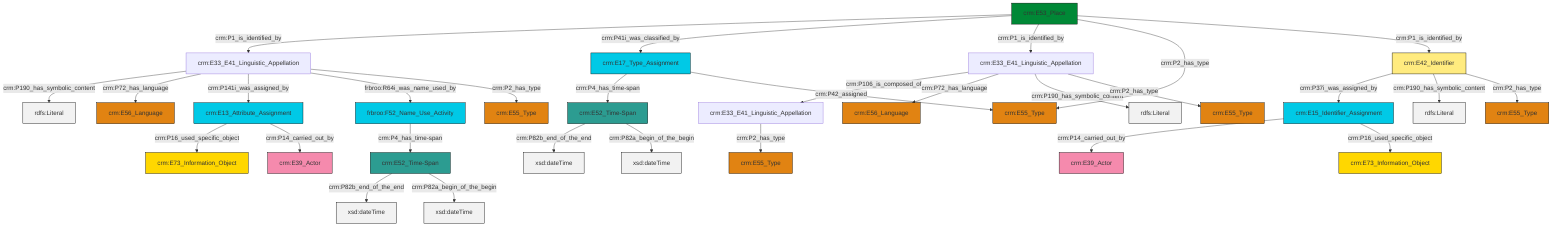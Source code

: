 graph TD
classDef Literal fill:#f2f2f2,stroke:#000000;
classDef CRM_Entity fill:#FFFFFF,stroke:#000000;
classDef Temporal_Entity fill:#00C9E6, stroke:#000000;
classDef Type fill:#E18312, stroke:#000000;
classDef Time-Span fill:#2C9C91, stroke:#000000;
classDef Appellation fill:#FFEB7F, stroke:#000000;
classDef Place fill:#008836, stroke:#000000;
classDef Persistent_Item fill:#B266B2, stroke:#000000;
classDef Conceptual_Object fill:#FFD700, stroke:#000000;
classDef Physical_Thing fill:#D2B48C, stroke:#000000;
classDef Actor fill:#f58aad, stroke:#000000;
classDef PC_Classes fill:#4ce600, stroke:#000000;
classDef Multi fill:#cccccc,stroke:#000000;

0["crm:E53_Place"]:::Place -->|crm:P1_is_identified_by| 1["crm:E33_E41_Linguistic_Appellation"]:::Default
0["crm:E53_Place"]:::Place -->|crm:P41i_was_classified_by| 4["crm:E17_Type_Assignment"]:::Temporal_Entity
5["crm:E13_Attribute_Assignment"]:::Temporal_Entity -->|crm:P16_used_specific_object| 6["crm:E73_Information_Object"]:::Conceptual_Object
1["crm:E33_E41_Linguistic_Appellation"]:::Default -->|crm:P190_has_symbolic_content| 8[rdfs:Literal]:::Literal
2["crm:E42_Identifier"]:::Appellation -->|crm:P37i_was_assigned_by| 13["crm:E15_Identifier_Assignment"]:::Temporal_Entity
14["crm:E52_Time-Span"]:::Time-Span -->|crm:P82b_end_of_the_end| 15[xsd:dateTime]:::Literal
0["crm:E53_Place"]:::Place -->|crm:P1_is_identified_by| 16["crm:E33_E41_Linguistic_Appellation"]:::Default
16["crm:E33_E41_Linguistic_Appellation"]:::Default -->|crm:P106_is_composed_of| 17["crm:E33_E41_Linguistic_Appellation"]:::Default
17["crm:E33_E41_Linguistic_Appellation"]:::Default -->|crm:P2_has_type| 23["crm:E55_Type"]:::Type
26["crm:E52_Time-Span"]:::Time-Span -->|crm:P82b_end_of_the_end| 27[xsd:dateTime]:::Literal
4["crm:E17_Type_Assignment"]:::Temporal_Entity -->|crm:P4_has_time-span| 14["crm:E52_Time-Span"]:::Time-Span
30["frbroo:F52_Name_Use_Activity"]:::Temporal_Entity -->|crm:P4_has_time-span| 26["crm:E52_Time-Span"]:::Time-Span
16["crm:E33_E41_Linguistic_Appellation"]:::Default -->|crm:P72_has_language| 31["crm:E56_Language"]:::Type
14["crm:E52_Time-Span"]:::Time-Span -->|crm:P82a_begin_of_the_begin| 32[xsd:dateTime]:::Literal
2["crm:E42_Identifier"]:::Appellation -->|crm:P190_has_symbolic_content| 34[rdfs:Literal]:::Literal
1["crm:E33_E41_Linguistic_Appellation"]:::Default -->|crm:P72_has_language| 19["crm:E56_Language"]:::Type
13["crm:E15_Identifier_Assignment"]:::Temporal_Entity -->|crm:P14_carried_out_by| 24["crm:E39_Actor"]:::Actor
5["crm:E13_Attribute_Assignment"]:::Temporal_Entity -->|crm:P14_carried_out_by| 38["crm:E39_Actor"]:::Actor
4["crm:E17_Type_Assignment"]:::Temporal_Entity -->|crm:P42_assigned| 41["crm:E55_Type"]:::Type
1["crm:E33_E41_Linguistic_Appellation"]:::Default -->|crm:P141i_was_assigned_by| 5["crm:E13_Attribute_Assignment"]:::Temporal_Entity
13["crm:E15_Identifier_Assignment"]:::Temporal_Entity -->|crm:P16_used_specific_object| 35["crm:E73_Information_Object"]:::Conceptual_Object
1["crm:E33_E41_Linguistic_Appellation"]:::Default -->|frbroo:R64i_was_name_used_by| 30["frbroo:F52_Name_Use_Activity"]:::Temporal_Entity
26["crm:E52_Time-Span"]:::Time-Span -->|crm:P82a_begin_of_the_begin| 44[xsd:dateTime]:::Literal
1["crm:E33_E41_Linguistic_Appellation"]:::Default -->|crm:P2_has_type| 9["crm:E55_Type"]:::Type
2["crm:E42_Identifier"]:::Appellation -->|crm:P2_has_type| 39["crm:E55_Type"]:::Type
16["crm:E33_E41_Linguistic_Appellation"]:::Default -->|crm:P190_has_symbolic_content| 50[rdfs:Literal]:::Literal
16["crm:E33_E41_Linguistic_Appellation"]:::Default -->|crm:P2_has_type| 11["crm:E55_Type"]:::Type
0["crm:E53_Place"]:::Place -->|crm:P2_has_type| 41["crm:E55_Type"]:::Type
0["crm:E53_Place"]:::Place -->|crm:P1_is_identified_by| 2["crm:E42_Identifier"]:::Appellation